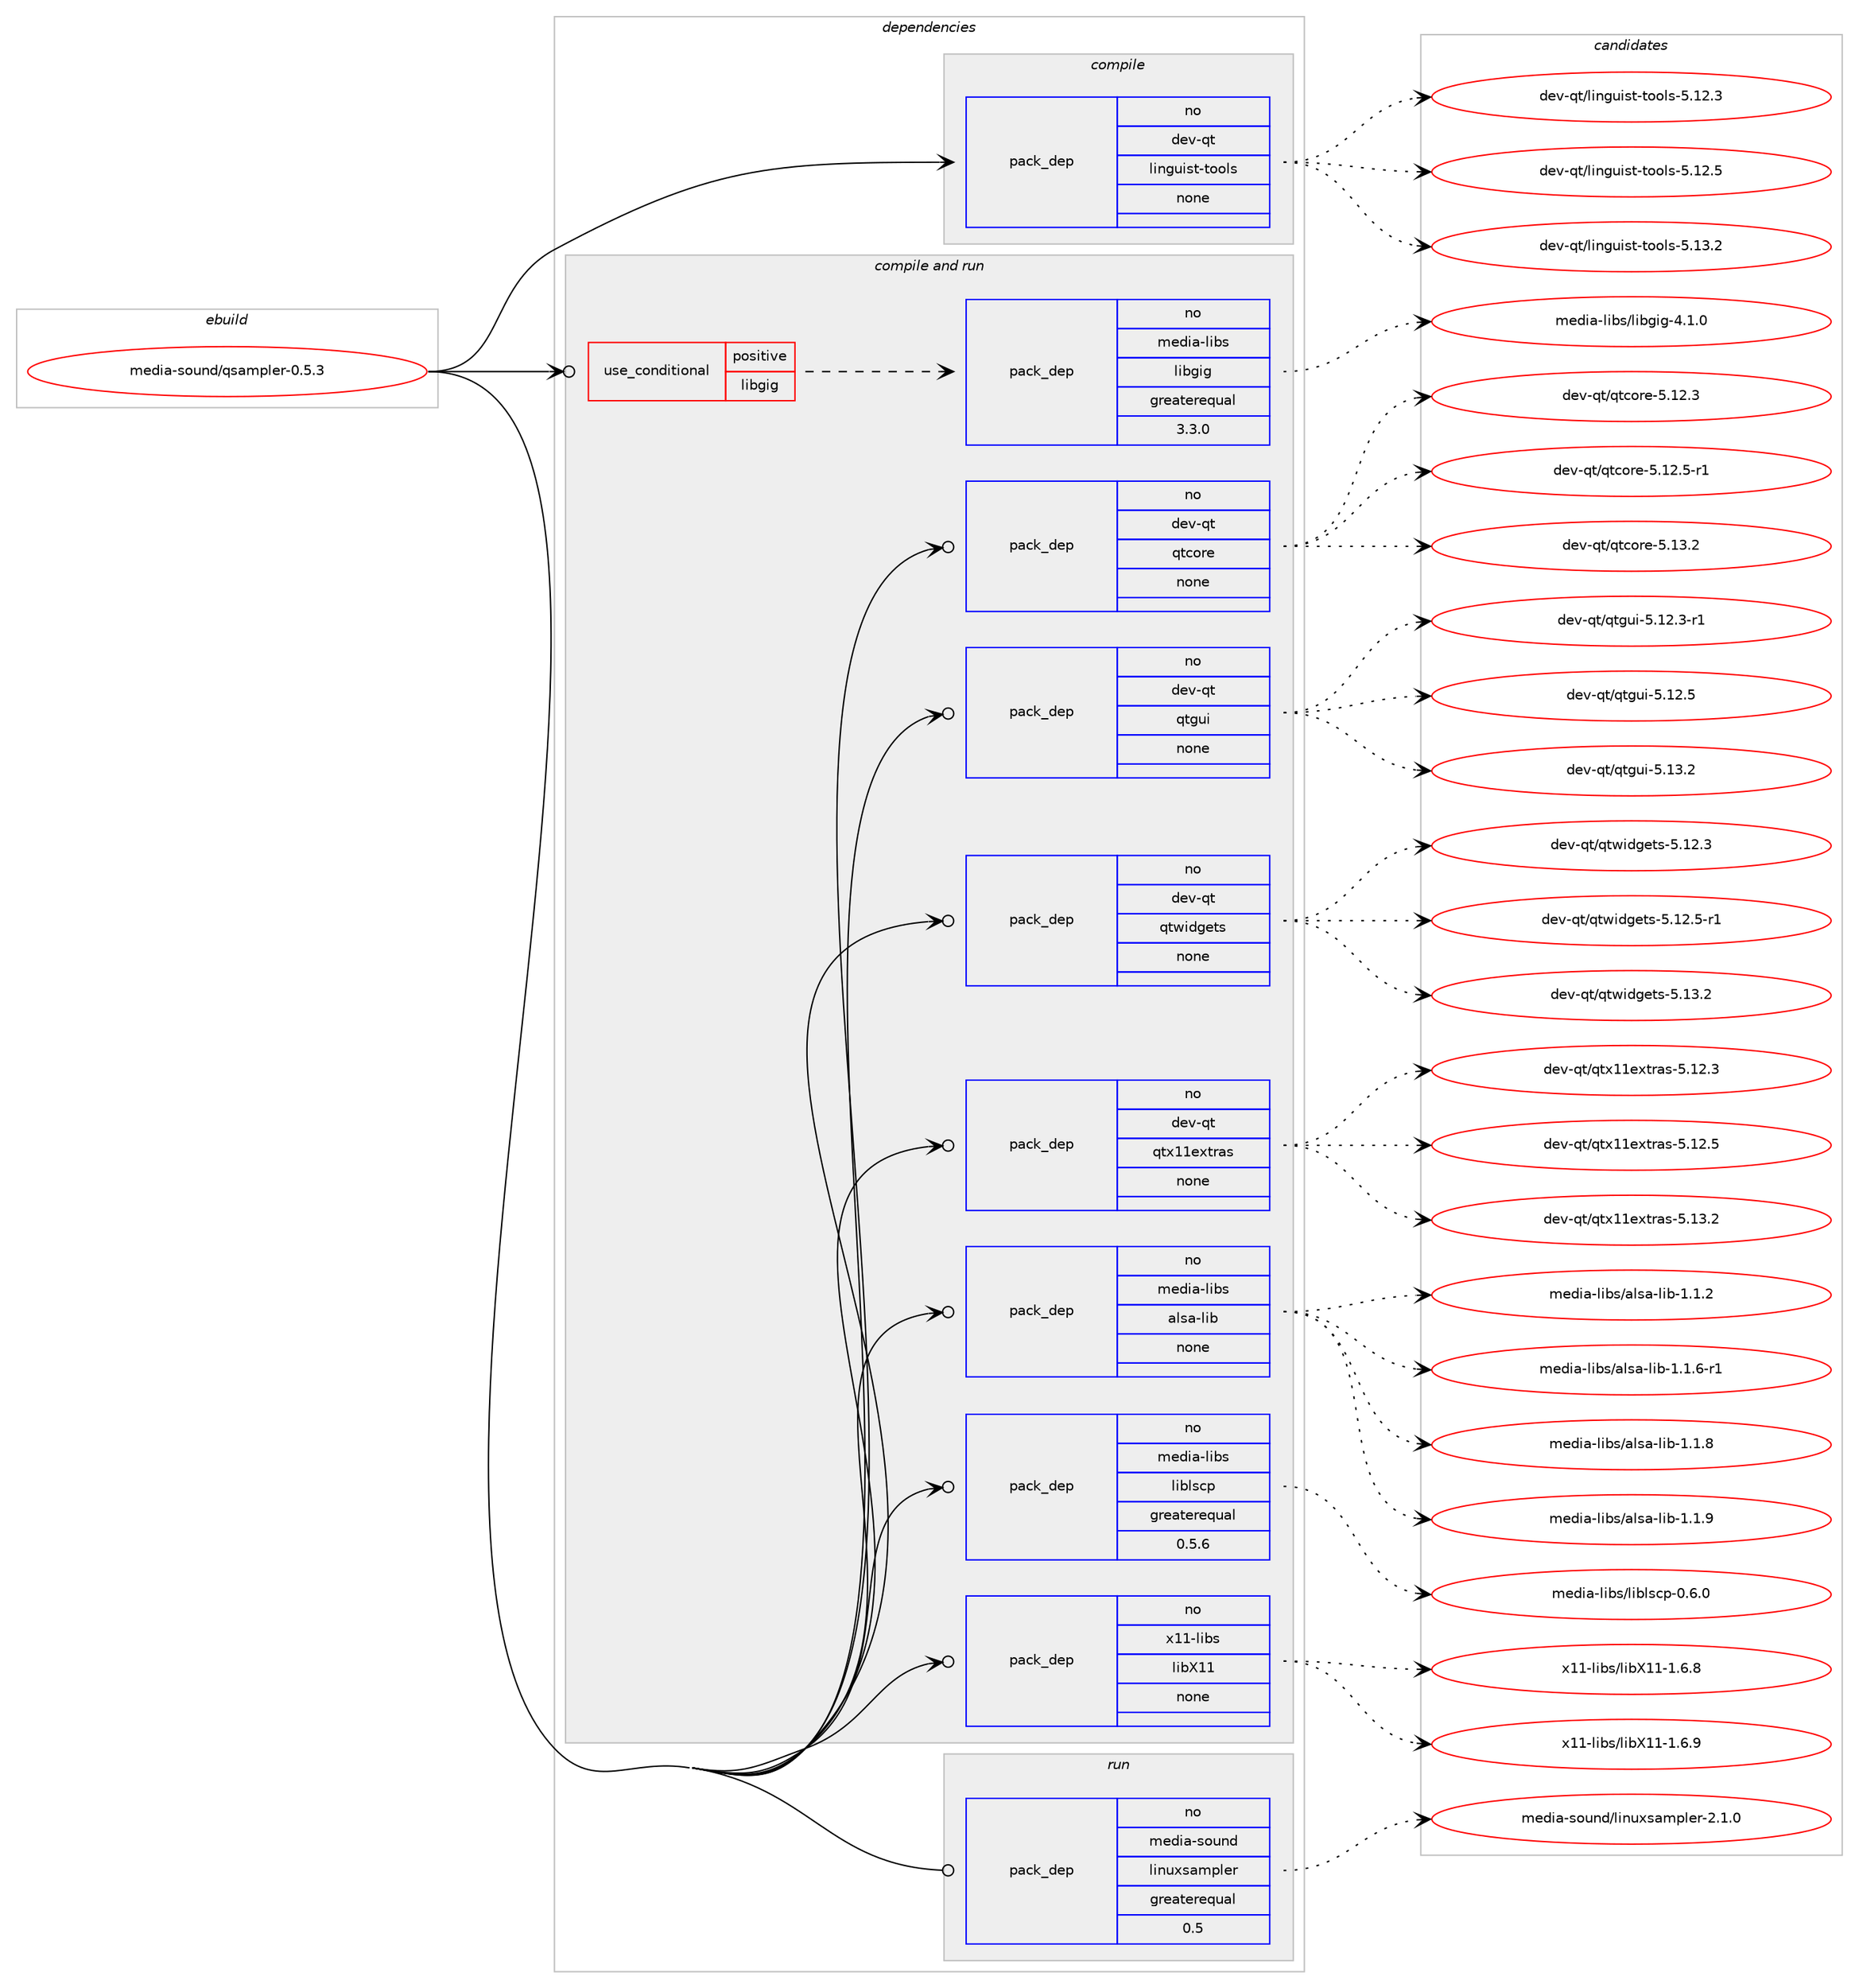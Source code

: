 digraph prolog {

# *************
# Graph options
# *************

newrank=true;
concentrate=true;
compound=true;
graph [rankdir=LR,fontname=Helvetica,fontsize=10,ranksep=1.5];#, ranksep=2.5, nodesep=0.2];
edge  [arrowhead=vee];
node  [fontname=Helvetica,fontsize=10];

# **********
# The ebuild
# **********

subgraph cluster_leftcol {
color=gray;
label=<<i>ebuild</i>>;
id [label="media-sound/qsampler-0.5.3", color=red, width=4, href="../media-sound/qsampler-0.5.3.svg"];
}

# ****************
# The dependencies
# ****************

subgraph cluster_midcol {
color=gray;
label=<<i>dependencies</i>>;
subgraph cluster_compile {
fillcolor="#eeeeee";
style=filled;
label=<<i>compile</i>>;
subgraph pack593916 {
dependency802996 [label=<<TABLE BORDER="0" CELLBORDER="1" CELLSPACING="0" CELLPADDING="4" WIDTH="220"><TR><TD ROWSPAN="6" CELLPADDING="30">pack_dep</TD></TR><TR><TD WIDTH="110">no</TD></TR><TR><TD>dev-qt</TD></TR><TR><TD>linguist-tools</TD></TR><TR><TD>none</TD></TR><TR><TD></TD></TR></TABLE>>, shape=none, color=blue];
}
id:e -> dependency802996:w [weight=20,style="solid",arrowhead="vee"];
}
subgraph cluster_compileandrun {
fillcolor="#eeeeee";
style=filled;
label=<<i>compile and run</i>>;
subgraph cond195048 {
dependency802997 [label=<<TABLE BORDER="0" CELLBORDER="1" CELLSPACING="0" CELLPADDING="4"><TR><TD ROWSPAN="3" CELLPADDING="10">use_conditional</TD></TR><TR><TD>positive</TD></TR><TR><TD>libgig</TD></TR></TABLE>>, shape=none, color=red];
subgraph pack593917 {
dependency802998 [label=<<TABLE BORDER="0" CELLBORDER="1" CELLSPACING="0" CELLPADDING="4" WIDTH="220"><TR><TD ROWSPAN="6" CELLPADDING="30">pack_dep</TD></TR><TR><TD WIDTH="110">no</TD></TR><TR><TD>media-libs</TD></TR><TR><TD>libgig</TD></TR><TR><TD>greaterequal</TD></TR><TR><TD>3.3.0</TD></TR></TABLE>>, shape=none, color=blue];
}
dependency802997:e -> dependency802998:w [weight=20,style="dashed",arrowhead="vee"];
}
id:e -> dependency802997:w [weight=20,style="solid",arrowhead="odotvee"];
subgraph pack593918 {
dependency802999 [label=<<TABLE BORDER="0" CELLBORDER="1" CELLSPACING="0" CELLPADDING="4" WIDTH="220"><TR><TD ROWSPAN="6" CELLPADDING="30">pack_dep</TD></TR><TR><TD WIDTH="110">no</TD></TR><TR><TD>dev-qt</TD></TR><TR><TD>qtcore</TD></TR><TR><TD>none</TD></TR><TR><TD></TD></TR></TABLE>>, shape=none, color=blue];
}
id:e -> dependency802999:w [weight=20,style="solid",arrowhead="odotvee"];
subgraph pack593919 {
dependency803000 [label=<<TABLE BORDER="0" CELLBORDER="1" CELLSPACING="0" CELLPADDING="4" WIDTH="220"><TR><TD ROWSPAN="6" CELLPADDING="30">pack_dep</TD></TR><TR><TD WIDTH="110">no</TD></TR><TR><TD>dev-qt</TD></TR><TR><TD>qtgui</TD></TR><TR><TD>none</TD></TR><TR><TD></TD></TR></TABLE>>, shape=none, color=blue];
}
id:e -> dependency803000:w [weight=20,style="solid",arrowhead="odotvee"];
subgraph pack593920 {
dependency803001 [label=<<TABLE BORDER="0" CELLBORDER="1" CELLSPACING="0" CELLPADDING="4" WIDTH="220"><TR><TD ROWSPAN="6" CELLPADDING="30">pack_dep</TD></TR><TR><TD WIDTH="110">no</TD></TR><TR><TD>dev-qt</TD></TR><TR><TD>qtwidgets</TD></TR><TR><TD>none</TD></TR><TR><TD></TD></TR></TABLE>>, shape=none, color=blue];
}
id:e -> dependency803001:w [weight=20,style="solid",arrowhead="odotvee"];
subgraph pack593921 {
dependency803002 [label=<<TABLE BORDER="0" CELLBORDER="1" CELLSPACING="0" CELLPADDING="4" WIDTH="220"><TR><TD ROWSPAN="6" CELLPADDING="30">pack_dep</TD></TR><TR><TD WIDTH="110">no</TD></TR><TR><TD>dev-qt</TD></TR><TR><TD>qtx11extras</TD></TR><TR><TD>none</TD></TR><TR><TD></TD></TR></TABLE>>, shape=none, color=blue];
}
id:e -> dependency803002:w [weight=20,style="solid",arrowhead="odotvee"];
subgraph pack593922 {
dependency803003 [label=<<TABLE BORDER="0" CELLBORDER="1" CELLSPACING="0" CELLPADDING="4" WIDTH="220"><TR><TD ROWSPAN="6" CELLPADDING="30">pack_dep</TD></TR><TR><TD WIDTH="110">no</TD></TR><TR><TD>media-libs</TD></TR><TR><TD>alsa-lib</TD></TR><TR><TD>none</TD></TR><TR><TD></TD></TR></TABLE>>, shape=none, color=blue];
}
id:e -> dependency803003:w [weight=20,style="solid",arrowhead="odotvee"];
subgraph pack593923 {
dependency803004 [label=<<TABLE BORDER="0" CELLBORDER="1" CELLSPACING="0" CELLPADDING="4" WIDTH="220"><TR><TD ROWSPAN="6" CELLPADDING="30">pack_dep</TD></TR><TR><TD WIDTH="110">no</TD></TR><TR><TD>media-libs</TD></TR><TR><TD>liblscp</TD></TR><TR><TD>greaterequal</TD></TR><TR><TD>0.5.6</TD></TR></TABLE>>, shape=none, color=blue];
}
id:e -> dependency803004:w [weight=20,style="solid",arrowhead="odotvee"];
subgraph pack593924 {
dependency803005 [label=<<TABLE BORDER="0" CELLBORDER="1" CELLSPACING="0" CELLPADDING="4" WIDTH="220"><TR><TD ROWSPAN="6" CELLPADDING="30">pack_dep</TD></TR><TR><TD WIDTH="110">no</TD></TR><TR><TD>x11-libs</TD></TR><TR><TD>libX11</TD></TR><TR><TD>none</TD></TR><TR><TD></TD></TR></TABLE>>, shape=none, color=blue];
}
id:e -> dependency803005:w [weight=20,style="solid",arrowhead="odotvee"];
}
subgraph cluster_run {
fillcolor="#eeeeee";
style=filled;
label=<<i>run</i>>;
subgraph pack593925 {
dependency803006 [label=<<TABLE BORDER="0" CELLBORDER="1" CELLSPACING="0" CELLPADDING="4" WIDTH="220"><TR><TD ROWSPAN="6" CELLPADDING="30">pack_dep</TD></TR><TR><TD WIDTH="110">no</TD></TR><TR><TD>media-sound</TD></TR><TR><TD>linuxsampler</TD></TR><TR><TD>greaterequal</TD></TR><TR><TD>0.5</TD></TR></TABLE>>, shape=none, color=blue];
}
id:e -> dependency803006:w [weight=20,style="solid",arrowhead="odot"];
}
}

# **************
# The candidates
# **************

subgraph cluster_choices {
rank=same;
color=gray;
label=<<i>candidates</i>>;

subgraph choice593916 {
color=black;
nodesep=1;
choice10010111845113116471081051101031171051151164511611111110811545534649504651 [label="dev-qt/linguist-tools-5.12.3", color=red, width=4,href="../dev-qt/linguist-tools-5.12.3.svg"];
choice10010111845113116471081051101031171051151164511611111110811545534649504653 [label="dev-qt/linguist-tools-5.12.5", color=red, width=4,href="../dev-qt/linguist-tools-5.12.5.svg"];
choice10010111845113116471081051101031171051151164511611111110811545534649514650 [label="dev-qt/linguist-tools-5.13.2", color=red, width=4,href="../dev-qt/linguist-tools-5.13.2.svg"];
dependency802996:e -> choice10010111845113116471081051101031171051151164511611111110811545534649504651:w [style=dotted,weight="100"];
dependency802996:e -> choice10010111845113116471081051101031171051151164511611111110811545534649504653:w [style=dotted,weight="100"];
dependency802996:e -> choice10010111845113116471081051101031171051151164511611111110811545534649514650:w [style=dotted,weight="100"];
}
subgraph choice593917 {
color=black;
nodesep=1;
choice1091011001059745108105981154710810598103105103455246494648 [label="media-libs/libgig-4.1.0", color=red, width=4,href="../media-libs/libgig-4.1.0.svg"];
dependency802998:e -> choice1091011001059745108105981154710810598103105103455246494648:w [style=dotted,weight="100"];
}
subgraph choice593918 {
color=black;
nodesep=1;
choice10010111845113116471131169911111410145534649504651 [label="dev-qt/qtcore-5.12.3", color=red, width=4,href="../dev-qt/qtcore-5.12.3.svg"];
choice100101118451131164711311699111114101455346495046534511449 [label="dev-qt/qtcore-5.12.5-r1", color=red, width=4,href="../dev-qt/qtcore-5.12.5-r1.svg"];
choice10010111845113116471131169911111410145534649514650 [label="dev-qt/qtcore-5.13.2", color=red, width=4,href="../dev-qt/qtcore-5.13.2.svg"];
dependency802999:e -> choice10010111845113116471131169911111410145534649504651:w [style=dotted,weight="100"];
dependency802999:e -> choice100101118451131164711311699111114101455346495046534511449:w [style=dotted,weight="100"];
dependency802999:e -> choice10010111845113116471131169911111410145534649514650:w [style=dotted,weight="100"];
}
subgraph choice593919 {
color=black;
nodesep=1;
choice1001011184511311647113116103117105455346495046514511449 [label="dev-qt/qtgui-5.12.3-r1", color=red, width=4,href="../dev-qt/qtgui-5.12.3-r1.svg"];
choice100101118451131164711311610311710545534649504653 [label="dev-qt/qtgui-5.12.5", color=red, width=4,href="../dev-qt/qtgui-5.12.5.svg"];
choice100101118451131164711311610311710545534649514650 [label="dev-qt/qtgui-5.13.2", color=red, width=4,href="../dev-qt/qtgui-5.13.2.svg"];
dependency803000:e -> choice1001011184511311647113116103117105455346495046514511449:w [style=dotted,weight="100"];
dependency803000:e -> choice100101118451131164711311610311710545534649504653:w [style=dotted,weight="100"];
dependency803000:e -> choice100101118451131164711311610311710545534649514650:w [style=dotted,weight="100"];
}
subgraph choice593920 {
color=black;
nodesep=1;
choice100101118451131164711311611910510010310111611545534649504651 [label="dev-qt/qtwidgets-5.12.3", color=red, width=4,href="../dev-qt/qtwidgets-5.12.3.svg"];
choice1001011184511311647113116119105100103101116115455346495046534511449 [label="dev-qt/qtwidgets-5.12.5-r1", color=red, width=4,href="../dev-qt/qtwidgets-5.12.5-r1.svg"];
choice100101118451131164711311611910510010310111611545534649514650 [label="dev-qt/qtwidgets-5.13.2", color=red, width=4,href="../dev-qt/qtwidgets-5.13.2.svg"];
dependency803001:e -> choice100101118451131164711311611910510010310111611545534649504651:w [style=dotted,weight="100"];
dependency803001:e -> choice1001011184511311647113116119105100103101116115455346495046534511449:w [style=dotted,weight="100"];
dependency803001:e -> choice100101118451131164711311611910510010310111611545534649514650:w [style=dotted,weight="100"];
}
subgraph choice593921 {
color=black;
nodesep=1;
choice100101118451131164711311612049491011201161149711545534649504651 [label="dev-qt/qtx11extras-5.12.3", color=red, width=4,href="../dev-qt/qtx11extras-5.12.3.svg"];
choice100101118451131164711311612049491011201161149711545534649504653 [label="dev-qt/qtx11extras-5.12.5", color=red, width=4,href="../dev-qt/qtx11extras-5.12.5.svg"];
choice100101118451131164711311612049491011201161149711545534649514650 [label="dev-qt/qtx11extras-5.13.2", color=red, width=4,href="../dev-qt/qtx11extras-5.13.2.svg"];
dependency803002:e -> choice100101118451131164711311612049491011201161149711545534649504651:w [style=dotted,weight="100"];
dependency803002:e -> choice100101118451131164711311612049491011201161149711545534649504653:w [style=dotted,weight="100"];
dependency803002:e -> choice100101118451131164711311612049491011201161149711545534649514650:w [style=dotted,weight="100"];
}
subgraph choice593922 {
color=black;
nodesep=1;
choice1091011001059745108105981154797108115974510810598454946494650 [label="media-libs/alsa-lib-1.1.2", color=red, width=4,href="../media-libs/alsa-lib-1.1.2.svg"];
choice10910110010597451081059811547971081159745108105984549464946544511449 [label="media-libs/alsa-lib-1.1.6-r1", color=red, width=4,href="../media-libs/alsa-lib-1.1.6-r1.svg"];
choice1091011001059745108105981154797108115974510810598454946494656 [label="media-libs/alsa-lib-1.1.8", color=red, width=4,href="../media-libs/alsa-lib-1.1.8.svg"];
choice1091011001059745108105981154797108115974510810598454946494657 [label="media-libs/alsa-lib-1.1.9", color=red, width=4,href="../media-libs/alsa-lib-1.1.9.svg"];
dependency803003:e -> choice1091011001059745108105981154797108115974510810598454946494650:w [style=dotted,weight="100"];
dependency803003:e -> choice10910110010597451081059811547971081159745108105984549464946544511449:w [style=dotted,weight="100"];
dependency803003:e -> choice1091011001059745108105981154797108115974510810598454946494656:w [style=dotted,weight="100"];
dependency803003:e -> choice1091011001059745108105981154797108115974510810598454946494657:w [style=dotted,weight="100"];
}
subgraph choice593923 {
color=black;
nodesep=1;
choice109101100105974510810598115471081059810811599112454846544648 [label="media-libs/liblscp-0.6.0", color=red, width=4,href="../media-libs/liblscp-0.6.0.svg"];
dependency803004:e -> choice109101100105974510810598115471081059810811599112454846544648:w [style=dotted,weight="100"];
}
subgraph choice593924 {
color=black;
nodesep=1;
choice120494945108105981154710810598884949454946544656 [label="x11-libs/libX11-1.6.8", color=red, width=4,href="../x11-libs/libX11-1.6.8.svg"];
choice120494945108105981154710810598884949454946544657 [label="x11-libs/libX11-1.6.9", color=red, width=4,href="../x11-libs/libX11-1.6.9.svg"];
dependency803005:e -> choice120494945108105981154710810598884949454946544656:w [style=dotted,weight="100"];
dependency803005:e -> choice120494945108105981154710810598884949454946544657:w [style=dotted,weight="100"];
}
subgraph choice593925 {
color=black;
nodesep=1;
choice10910110010597451151111171101004710810511011712011597109112108101114455046494648 [label="media-sound/linuxsampler-2.1.0", color=red, width=4,href="../media-sound/linuxsampler-2.1.0.svg"];
dependency803006:e -> choice10910110010597451151111171101004710810511011712011597109112108101114455046494648:w [style=dotted,weight="100"];
}
}

}
